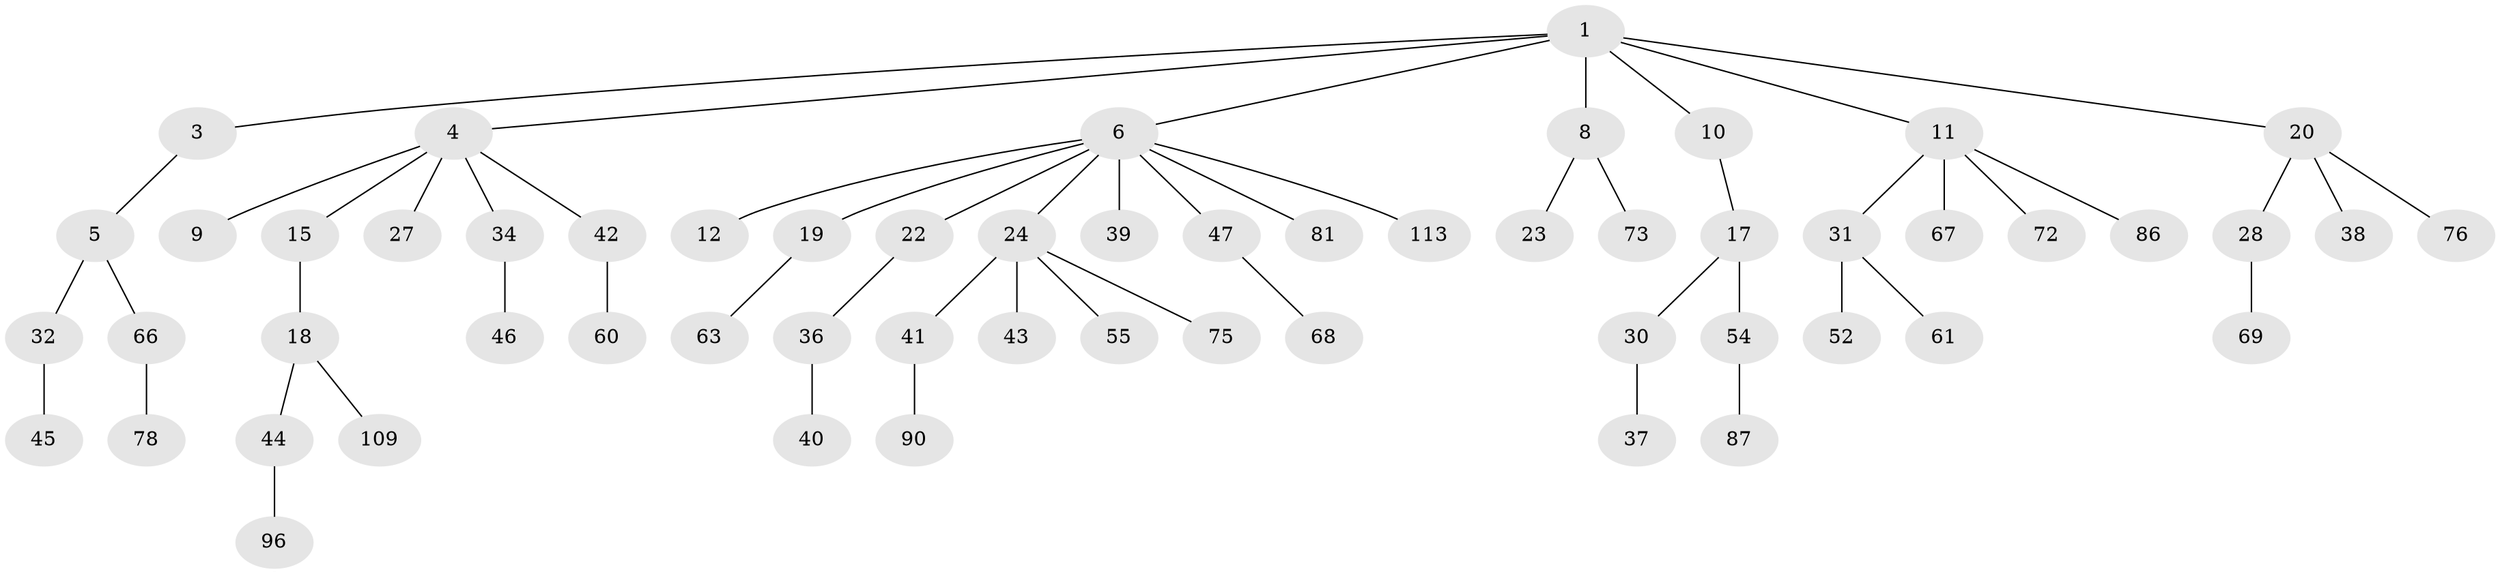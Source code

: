 // original degree distribution, {4: 0.06837606837606838, 5: 0.03418803418803419, 6: 0.02564102564102564, 3: 0.1282051282051282, 1: 0.5299145299145299, 2: 0.20512820512820512, 7: 0.008547008547008548}
// Generated by graph-tools (version 1.1) at 2025/15/03/09/25 04:15:24]
// undirected, 58 vertices, 57 edges
graph export_dot {
graph [start="1"]
  node [color=gray90,style=filled];
  1 [super="+2"];
  3 [super="+84+48"];
  4 [super="+21+101+7"];
  5;
  6 [super="+13"];
  8 [super="+16+14"];
  9;
  10 [super="+104"];
  11 [super="+57"];
  12 [super="+100+103+79"];
  15;
  17;
  18;
  19 [super="+33+56+59"];
  20 [super="+94+85+29"];
  22 [super="+95"];
  23 [super="+64"];
  24 [super="+51"];
  27;
  28;
  30;
  31 [super="+49+97+70"];
  32;
  34;
  36;
  37;
  38;
  39;
  40;
  41;
  42;
  43;
  44 [super="+74"];
  45 [super="+114"];
  46;
  47 [super="+50"];
  52;
  54 [super="+65"];
  55;
  60;
  61 [super="+116"];
  63;
  66;
  67;
  68;
  69;
  72 [super="+111+82+115"];
  73;
  75;
  76 [super="+77"];
  78;
  81;
  86;
  87;
  90 [super="+106+99"];
  96;
  109;
  113;
  1 -- 3;
  1 -- 4;
  1 -- 11;
  1 -- 20;
  1 -- 6;
  1 -- 8;
  1 -- 10;
  3 -- 5;
  4 -- 15;
  4 -- 27;
  4 -- 34;
  4 -- 42;
  4 -- 9;
  5 -- 32;
  5 -- 66;
  6 -- 12;
  6 -- 19;
  6 -- 47;
  6 -- 81;
  6 -- 113;
  6 -- 39;
  6 -- 22;
  6 -- 24;
  8 -- 73;
  8 -- 23;
  10 -- 17;
  11 -- 31;
  11 -- 67;
  11 -- 72;
  11 -- 86;
  15 -- 18;
  17 -- 30;
  17 -- 54;
  18 -- 44;
  18 -- 109;
  19 -- 63;
  20 -- 28;
  20 -- 38;
  20 -- 76;
  22 -- 36;
  24 -- 41;
  24 -- 43;
  24 -- 75;
  24 -- 55;
  28 -- 69;
  30 -- 37;
  31 -- 52;
  31 -- 61;
  32 -- 45;
  34 -- 46;
  36 -- 40;
  41 -- 90;
  42 -- 60;
  44 -- 96;
  47 -- 68;
  54 -- 87;
  66 -- 78;
}
